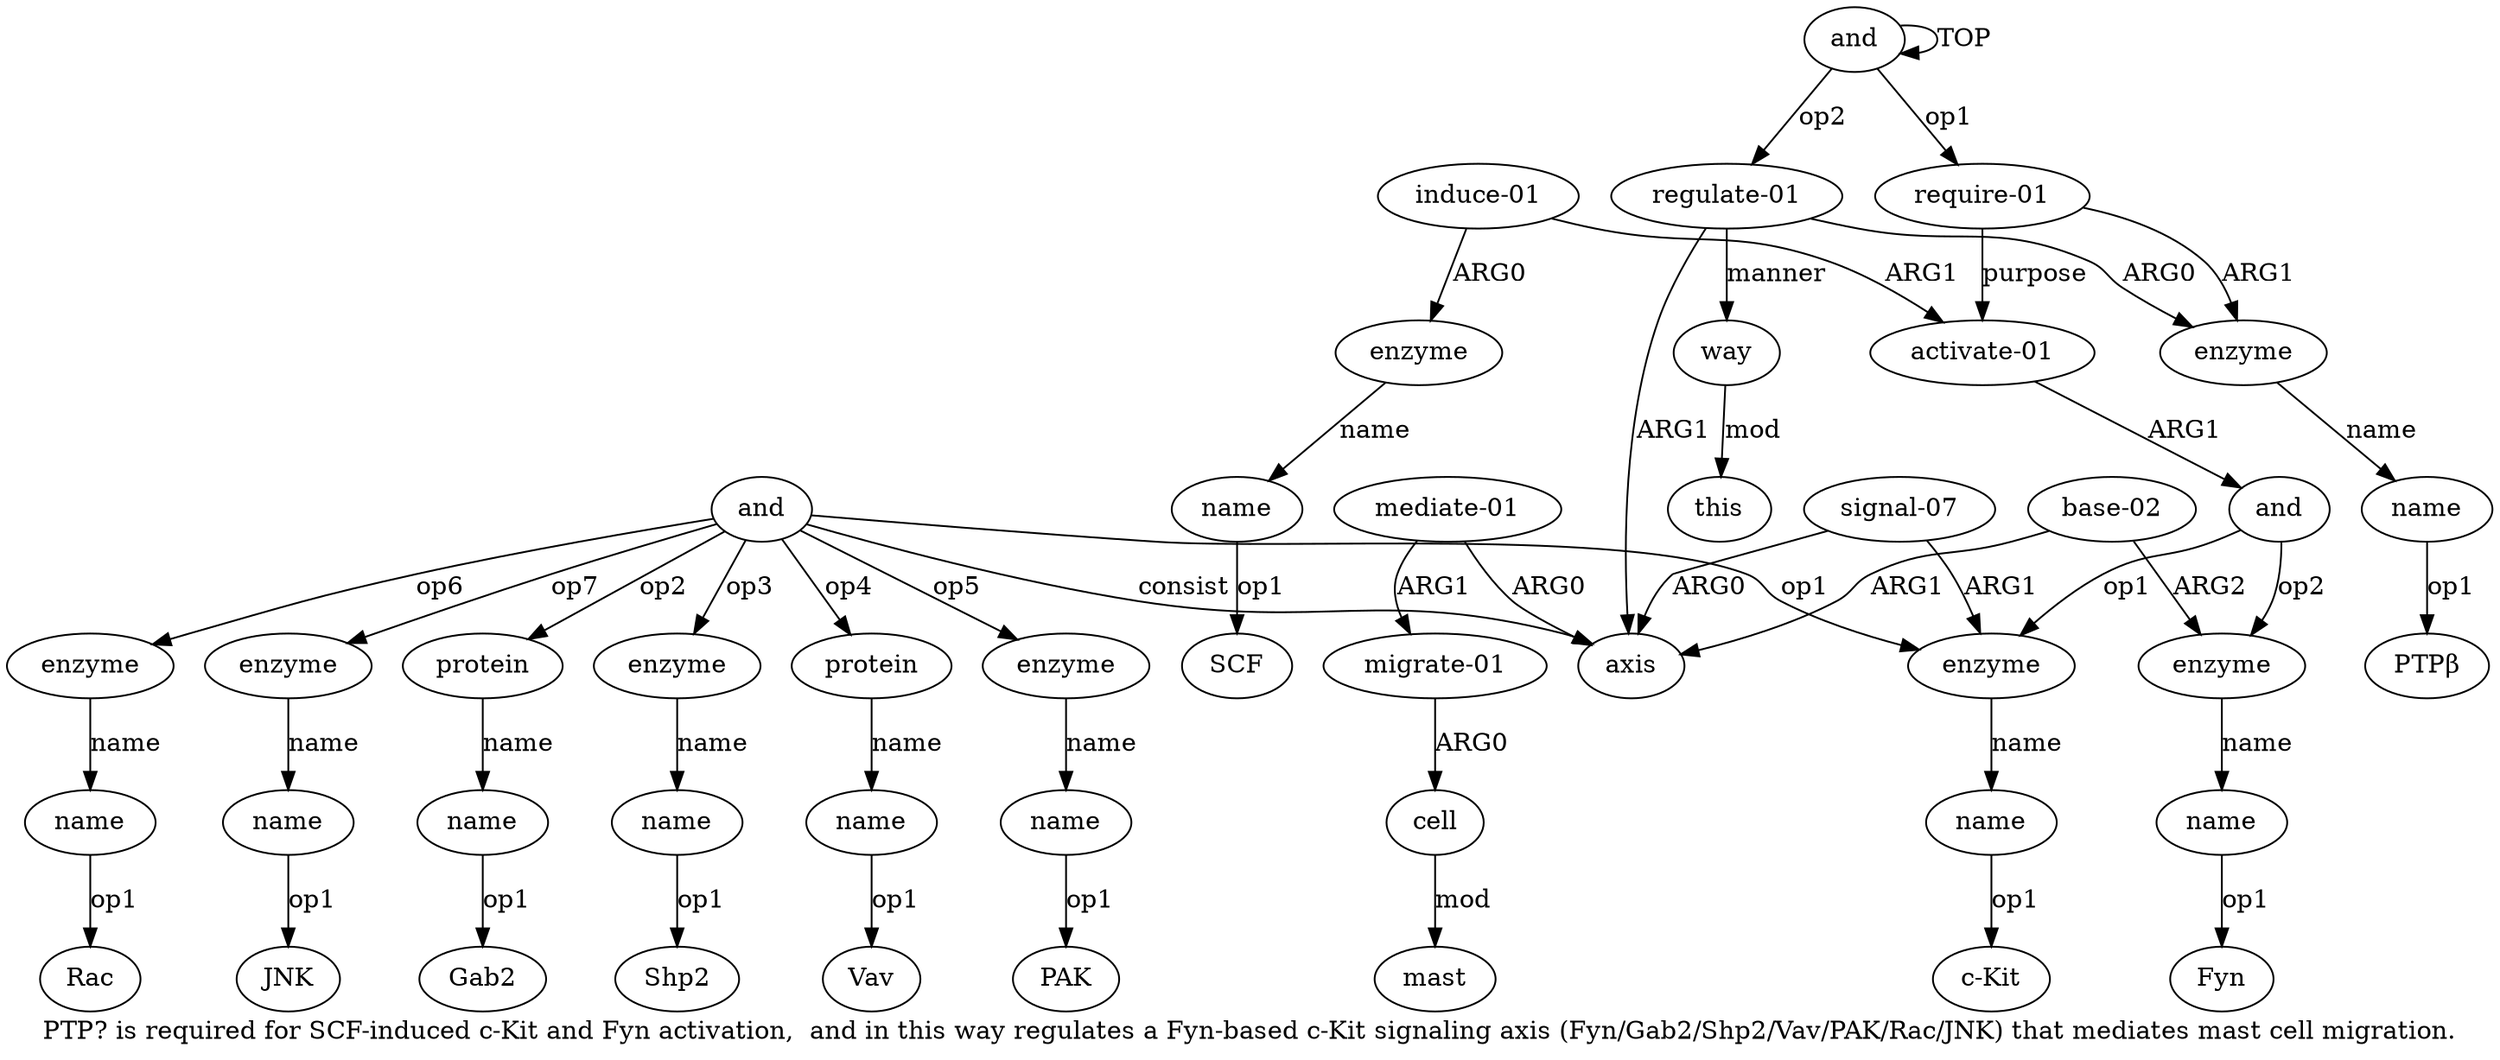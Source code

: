 digraph  {
	graph [label="PTP? is required for SCF-induced c-Kit and Fyn activation,  and in this way regulates a Fyn-based c-Kit signaling axis (Fyn/Gab2/\
Shp2/Vav/PAK/Rac/JNK) that mediates mast cell migration."];
	node [label="\N"];
	a20	 [color=black,
		gold_ind=20,
		gold_label=mast,
		label=mast,
		test_ind=20,
		test_label=mast];
	a21	 [color=black,
		gold_ind=21,
		gold_label=and,
		label=and,
		test_ind=21,
		test_label=and];
	a22	 [color=black,
		gold_ind=22,
		gold_label=protein,
		label=protein,
		test_ind=22,
		test_label=protein];
	a21 -> a22 [key=0,
	color=black,
	gold_label=op2,
	label=op2,
	test_label=op2];
a24 [color=black,
	gold_ind=24,
	gold_label=enzyme,
	label=enzyme,
	test_ind=24,
	test_label=enzyme];
a21 -> a24 [key=0,
color=black,
gold_label=op3,
label=op3,
test_label=op3];
a26 [color=black,
gold_ind=26,
gold_label=protein,
label=protein,
test_ind=26,
test_label=protein];
a21 -> a26 [key=0,
color=black,
gold_label=op4,
label=op4,
test_label=op4];
a28 [color=black,
gold_ind=28,
gold_label=enzyme,
label=enzyme,
test_ind=28,
test_label=enzyme];
a21 -> a28 [key=0,
color=black,
gold_label=op5,
label=op5,
test_label=op5];
a30 [color=black,
gold_ind=30,
gold_label=enzyme,
label=enzyme,
test_ind=30,
test_label=enzyme];
a21 -> a30 [key=0,
color=black,
gold_label=op6,
label=op6,
test_label=op6];
a32 [color=black,
gold_ind=32,
gold_label=enzyme,
label=enzyme,
test_ind=32,
test_label=enzyme];
a21 -> a32 [key=0,
color=black,
gold_label=op7,
label=op7,
test_label=op7];
a14 [color=black,
gold_ind=14,
gold_label=axis,
label=axis,
test_ind=14,
test_label=axis];
a21 -> a14 [key=0,
color=black,
gold_label=consist,
label=consist,
test_label=consist];
a6 [color=black,
gold_ind=6,
gold_label=enzyme,
label=enzyme,
test_ind=6,
test_label=enzyme];
a21 -> a6 [key=0,
color=black,
gold_label=op1,
label=op1,
test_label=op1];
a23 [color=black,
gold_ind=23,
gold_label=name,
label=name,
test_ind=23,
test_label=name];
a22 -> a23 [key=0,
color=black,
gold_label=name,
label=name,
test_label=name];
"a23 Gab2" [color=black,
gold_ind=-1,
gold_label=Gab2,
label=Gab2,
test_ind=-1,
test_label=Gab2];
a23 -> "a23 Gab2" [key=0,
color=black,
gold_label=op1,
label=op1,
test_label=op1];
a25 [color=black,
gold_ind=25,
gold_label=name,
label=name,
test_ind=25,
test_label=name];
a24 -> a25 [key=0,
color=black,
gold_label=name,
label=name,
test_label=name];
"a25 Shp2" [color=black,
gold_ind=-1,
gold_label=Shp2,
label=Shp2,
test_ind=-1,
test_label=Shp2];
a25 -> "a25 Shp2" [key=0,
color=black,
gold_label=op1,
label=op1,
test_label=op1];
a27 [color=black,
gold_ind=27,
gold_label=name,
label=name,
test_ind=27,
test_label=name];
a26 -> a27 [key=0,
color=black,
gold_label=name,
label=name,
test_label=name];
"a27 Vav" [color=black,
gold_ind=-1,
gold_label=Vav,
label=Vav,
test_ind=-1,
test_label=Vav];
a27 -> "a27 Vav" [key=0,
color=black,
gold_label=op1,
label=op1,
test_label=op1];
a29 [color=black,
gold_ind=29,
gold_label=name,
label=name,
test_ind=29,
test_label=name];
a28 -> a29 [key=0,
color=black,
gold_label=name,
label=name,
test_label=name];
"a29 PAK" [color=black,
gold_ind=-1,
gold_label=PAK,
label=PAK,
test_ind=-1,
test_label=PAK];
a29 -> "a29 PAK" [key=0,
color=black,
gold_label=op1,
label=op1,
test_label=op1];
"a7 c-Kit" [color=black,
gold_ind=-1,
gold_label="c-Kit",
label="c-Kit",
test_ind=-1,
test_label="c-Kit"];
a31 [color=black,
gold_ind=31,
gold_label=name,
label=name,
test_ind=31,
test_label=name];
"a31 Rac" [color=black,
gold_ind=-1,
gold_label=Rac,
label=Rac,
test_ind=-1,
test_label=Rac];
a31 -> "a31 Rac" [key=0,
color=black,
gold_label=op1,
label=op1,
test_label=op1];
a30 -> a31 [key=0,
color=black,
gold_label=name,
label=name,
test_label=name];
"a33 JNK" [color=black,
gold_ind=-1,
gold_label=JNK,
label=JNK,
test_ind=-1,
test_label=JNK];
a33 [color=black,
gold_ind=33,
gold_label=name,
label=name,
test_ind=33,
test_label=name];
a33 -> "a33 JNK" [key=0,
color=black,
gold_label=op1,
label=op1,
test_label=op1];
a35 [color=black,
gold_ind=35,
gold_label=this,
label=this,
test_ind=35,
test_label=this];
a34 [color=black,
gold_ind=34,
gold_label=way,
label=way,
test_ind=34,
test_label=way];
a34 -> a35 [key=0,
color=black,
gold_label=mod,
label=mod,
test_label=mod];
a32 -> a33 [key=0,
color=black,
gold_label=name,
label=name,
test_label=name];
a15 [color=black,
gold_ind=15,
gold_label="signal-07",
label="signal-07",
test_ind=15,
test_label="signal-07"];
a15 -> a14 [key=0,
color=black,
gold_label=ARG0,
label=ARG0,
test_label=ARG0];
a15 -> a6 [key=0,
color=black,
gold_label=ARG1,
label=ARG1,
test_label=ARG1];
a17 [color=black,
gold_ind=17,
gold_label="mediate-01",
label="mediate-01",
test_ind=17,
test_label="mediate-01"];
a17 -> a14 [key=0,
color=black,
gold_label=ARG0,
label=ARG0,
test_label=ARG0];
a18 [color=black,
gold_ind=18,
gold_label="migrate-01",
label="migrate-01",
test_ind=18,
test_label="migrate-01"];
a17 -> a18 [key=0,
color=black,
gold_label=ARG1,
label=ARG1,
test_label=ARG1];
a16 [color=black,
gold_ind=16,
gold_label="base-02",
label="base-02",
test_ind=16,
test_label="base-02"];
a16 -> a14 [key=0,
color=black,
gold_label=ARG1,
label=ARG1,
test_label=ARG1];
a8 [color=black,
gold_ind=8,
gold_label=enzyme,
label=enzyme,
test_ind=8,
test_label=enzyme];
a16 -> a8 [key=0,
color=black,
gold_label=ARG2,
label=ARG2,
test_label=ARG2];
a11 [color=black,
gold_ind=11,
gold_label=enzyme,
label=enzyme,
test_ind=11,
test_label=enzyme];
a12 [color=black,
gold_ind=12,
gold_label=name,
label=name,
test_ind=12,
test_label=name];
a11 -> a12 [key=0,
color=black,
gold_label=name,
label=name,
test_label=name];
a10 [color=black,
gold_ind=10,
gold_label="induce-01",
label="induce-01",
test_ind=10,
test_label="induce-01"];
a10 -> a11 [key=0,
color=black,
gold_label=ARG0,
label=ARG0,
test_label=ARG0];
a4 [color=black,
gold_ind=4,
gold_label="activate-01",
label="activate-01",
test_ind=4,
test_label="activate-01"];
a10 -> a4 [key=0,
color=black,
gold_label=ARG1,
label=ARG1,
test_label=ARG1];
a13 [color=black,
gold_ind=13,
gold_label="regulate-01",
label="regulate-01",
test_ind=13,
test_label="regulate-01"];
a13 -> a34 [key=0,
color=black,
gold_label=manner,
label=manner,
test_label=manner];
a13 -> a14 [key=0,
color=black,
gold_label=ARG1,
label=ARG1,
test_label=ARG1];
a2 [color=black,
gold_ind=2,
gold_label=enzyme,
label=enzyme,
test_ind=2,
test_label=enzyme];
a13 -> a2 [key=0,
color=black,
gold_label=ARG0,
label=ARG0,
test_label=ARG0];
"a12 SCF" [color=black,
gold_ind=-1,
gold_label=SCF,
label=SCF,
test_ind=-1,
test_label=SCF];
a12 -> "a12 SCF" [key=0,
color=black,
gold_label=op1,
label=op1,
test_label=op1];
a19 [color=black,
gold_ind=19,
gold_label=cell,
label=cell,
test_ind=19,
test_label=cell];
a19 -> a20 [key=0,
color=black,
gold_label=mod,
label=mod,
test_label=mod];
a18 -> a19 [key=0,
color=black,
gold_label=ARG0,
label=ARG0,
test_label=ARG0];
a1 [color=black,
gold_ind=1,
gold_label="require-01",
label="require-01",
test_ind=1,
test_label="require-01"];
a1 -> a2 [key=0,
color=black,
gold_label=ARG1,
label=ARG1,
test_label=ARG1];
a1 -> a4 [key=0,
color=black,
gold_label=purpose,
label=purpose,
test_label=purpose];
a0 [color=black,
gold_ind=0,
gold_label=and,
label=and,
test_ind=0,
test_label=and];
a0 -> a13 [key=0,
color=black,
gold_label=op2,
label=op2,
test_label=op2];
a0 -> a1 [key=0,
color=black,
gold_label=op1,
label=op1,
test_label=op1];
a0 -> a0 [key=0,
color=black,
gold_label=TOP,
label=TOP,
test_label=TOP];
a3 [color=black,
gold_ind=3,
gold_label=name,
label=name,
test_ind=3,
test_label=name];
"a3 PTPβ" [color=black,
gold_ind=-1,
gold_label=PTPβ,
label=PTPβ,
test_ind=-1,
test_label=PTPβ];
a3 -> "a3 PTPβ" [key=0,
color=black,
gold_label=op1,
label=op1,
test_label=op1];
a2 -> a3 [key=0,
color=black,
gold_label=name,
label=name,
test_label=name];
a5 [color=black,
gold_ind=5,
gold_label=and,
label=and,
test_ind=5,
test_label=and];
a5 -> a6 [key=0,
color=black,
gold_label=op1,
label=op1,
test_label=op1];
a5 -> a8 [key=0,
color=black,
gold_label=op2,
label=op2,
test_label=op2];
a4 -> a5 [key=0,
color=black,
gold_label=ARG1,
label=ARG1,
test_label=ARG1];
a7 [color=black,
gold_ind=7,
gold_label=name,
label=name,
test_ind=7,
test_label=name];
a7 -> "a7 c-Kit" [key=0,
color=black,
gold_label=op1,
label=op1,
test_label=op1];
a6 -> a7 [key=0,
color=black,
gold_label=name,
label=name,
test_label=name];
a9 [color=black,
gold_ind=9,
gold_label=name,
label=name,
test_ind=9,
test_label=name];
"a9 Fyn" [color=black,
gold_ind=-1,
gold_label=Fyn,
label=Fyn,
test_ind=-1,
test_label=Fyn];
a9 -> "a9 Fyn" [key=0,
color=black,
gold_label=op1,
label=op1,
test_label=op1];
a8 -> a9 [key=0,
color=black,
gold_label=name,
label=name,
test_label=name];
}
